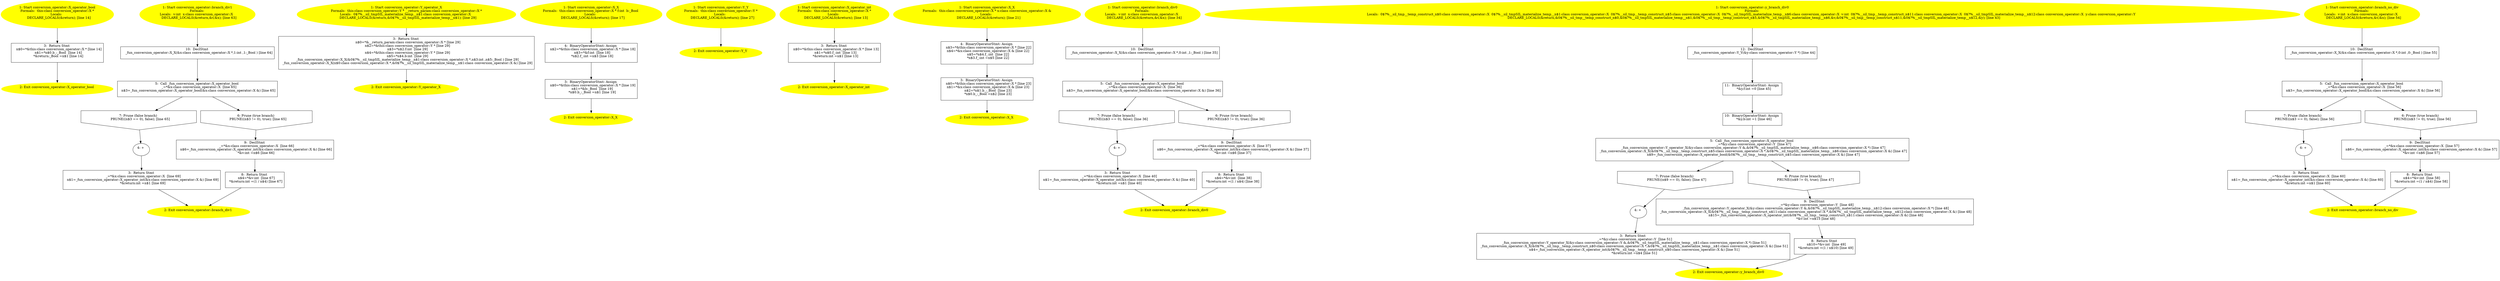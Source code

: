 /* @generated */
digraph iCFG {
"conversion_operator::X_operator_bool().00e540367bff1fbadaa13ac2454e80d7_3" [label="3:  Return Stmt \n   n$0=*&this:class conversion_operator::X * [line 14]\n  n$1=*n$0.b_:_Bool  [line 14]\n  *&return:_Bool =n$1 [line 14]\n " shape="box"]
	

	 "conversion_operator::X_operator_bool().00e540367bff1fbadaa13ac2454e80d7_3" -> "conversion_operator::X_operator_bool().00e540367bff1fbadaa13ac2454e80d7_2" ;
"conversion_operator::X_operator_bool().00e540367bff1fbadaa13ac2454e80d7_2" [label="2: Exit conversion_operator::X_operator_bool \n  " color=yellow style=filled]
	

"conversion_operator::X_operator_bool().00e540367bff1fbadaa13ac2454e80d7_1" [label="1: Start conversion_operator::X_operator_bool\nFormals:  this:class conversion_operator::X *\nLocals:  \n   DECLARE_LOCALS(&return); [line 14]\n " color=yellow style=filled]
	

	 "conversion_operator::X_operator_bool().00e540367bff1fbadaa13ac2454e80d7_1" -> "conversion_operator::X_operator_bool().00e540367bff1fbadaa13ac2454e80d7_3" ;
"conversion_operator::branch_div1{d41d8cd98f00b204e9800998ecf8427e_ZN19conversion_operator11branch_di.49bb4aa865fa63a218f0c61093e085ce_10" [label="10:  DeclStmt \n   _fun_conversion_operator::X_X(&x:class conversion_operator::X *,1:int ,1:_Bool ) [line 64]\n " shape="box"]
	

	 "conversion_operator::branch_div1{d41d8cd98f00b204e9800998ecf8427e_ZN19conversion_operator11branch_di.49bb4aa865fa63a218f0c61093e085ce_10" -> "conversion_operator::branch_div1{d41d8cd98f00b204e9800998ecf8427e_ZN19conversion_operator11branch_di.49bb4aa865fa63a218f0c61093e085ce_5" ;
"conversion_operator::branch_div1{d41d8cd98f00b204e9800998ecf8427e_ZN19conversion_operator11branch_di.49bb4aa865fa63a218f0c61093e085ce_9" [label="9:  DeclStmt \n   _=*&x:class conversion_operator::X  [line 66]\n  n$6=_fun_conversion_operator::X_operator_int(&x:class conversion_operator::X &) [line 66]\n  *&v:int =n$6 [line 66]\n " shape="box"]
	

	 "conversion_operator::branch_div1{d41d8cd98f00b204e9800998ecf8427e_ZN19conversion_operator11branch_di.49bb4aa865fa63a218f0c61093e085ce_9" -> "conversion_operator::branch_div1{d41d8cd98f00b204e9800998ecf8427e_ZN19conversion_operator11branch_di.49bb4aa865fa63a218f0c61093e085ce_8" ;
"conversion_operator::branch_div1{d41d8cd98f00b204e9800998ecf8427e_ZN19conversion_operator11branch_di.49bb4aa865fa63a218f0c61093e085ce_8" [label="8:  Return Stmt \n   n$4=*&v:int  [line 67]\n  *&return:int =(1 / n$4) [line 67]\n " shape="box"]
	

	 "conversion_operator::branch_div1{d41d8cd98f00b204e9800998ecf8427e_ZN19conversion_operator11branch_di.49bb4aa865fa63a218f0c61093e085ce_8" -> "conversion_operator::branch_div1{d41d8cd98f00b204e9800998ecf8427e_ZN19conversion_operator11branch_di.49bb4aa865fa63a218f0c61093e085ce_2" ;
"conversion_operator::branch_div1{d41d8cd98f00b204e9800998ecf8427e_ZN19conversion_operator11branch_di.49bb4aa865fa63a218f0c61093e085ce_7" [label="7: Prune (false branch) \n   PRUNE((n$3 == 0), false); [line 65]\n " shape="invhouse"]
	

	 "conversion_operator::branch_div1{d41d8cd98f00b204e9800998ecf8427e_ZN19conversion_operator11branch_di.49bb4aa865fa63a218f0c61093e085ce_7" -> "conversion_operator::branch_div1{d41d8cd98f00b204e9800998ecf8427e_ZN19conversion_operator11branch_di.49bb4aa865fa63a218f0c61093e085ce_4" ;
"conversion_operator::branch_div1{d41d8cd98f00b204e9800998ecf8427e_ZN19conversion_operator11branch_di.49bb4aa865fa63a218f0c61093e085ce_6" [label="6: Prune (true branch) \n   PRUNE((n$3 != 0), true); [line 65]\n " shape="invhouse"]
	

	 "conversion_operator::branch_div1{d41d8cd98f00b204e9800998ecf8427e_ZN19conversion_operator11branch_di.49bb4aa865fa63a218f0c61093e085ce_6" -> "conversion_operator::branch_div1{d41d8cd98f00b204e9800998ecf8427e_ZN19conversion_operator11branch_di.49bb4aa865fa63a218f0c61093e085ce_9" ;
"conversion_operator::branch_div1{d41d8cd98f00b204e9800998ecf8427e_ZN19conversion_operator11branch_di.49bb4aa865fa63a218f0c61093e085ce_5" [label="5:  Call _fun_conversion_operator::X_operator_bool \n   _=*&x:class conversion_operator::X  [line 65]\n  n$3=_fun_conversion_operator::X_operator_bool(&x:class conversion_operator::X &) [line 65]\n " shape="box"]
	

	 "conversion_operator::branch_div1{d41d8cd98f00b204e9800998ecf8427e_ZN19conversion_operator11branch_di.49bb4aa865fa63a218f0c61093e085ce_5" -> "conversion_operator::branch_div1{d41d8cd98f00b204e9800998ecf8427e_ZN19conversion_operator11branch_di.49bb4aa865fa63a218f0c61093e085ce_6" ;
	 "conversion_operator::branch_div1{d41d8cd98f00b204e9800998ecf8427e_ZN19conversion_operator11branch_di.49bb4aa865fa63a218f0c61093e085ce_5" -> "conversion_operator::branch_div1{d41d8cd98f00b204e9800998ecf8427e_ZN19conversion_operator11branch_di.49bb4aa865fa63a218f0c61093e085ce_7" ;
"conversion_operator::branch_div1{d41d8cd98f00b204e9800998ecf8427e_ZN19conversion_operator11branch_di.49bb4aa865fa63a218f0c61093e085ce_4" [label="4: + \n  " ]
	

	 "conversion_operator::branch_div1{d41d8cd98f00b204e9800998ecf8427e_ZN19conversion_operator11branch_di.49bb4aa865fa63a218f0c61093e085ce_4" -> "conversion_operator::branch_div1{d41d8cd98f00b204e9800998ecf8427e_ZN19conversion_operator11branch_di.49bb4aa865fa63a218f0c61093e085ce_3" ;
"conversion_operator::branch_div1{d41d8cd98f00b204e9800998ecf8427e_ZN19conversion_operator11branch_di.49bb4aa865fa63a218f0c61093e085ce_3" [label="3:  Return Stmt \n   _=*&x:class conversion_operator::X  [line 69]\n  n$1=_fun_conversion_operator::X_operator_int(&x:class conversion_operator::X &) [line 69]\n  *&return:int =n$1 [line 69]\n " shape="box"]
	

	 "conversion_operator::branch_div1{d41d8cd98f00b204e9800998ecf8427e_ZN19conversion_operator11branch_di.49bb4aa865fa63a218f0c61093e085ce_3" -> "conversion_operator::branch_div1{d41d8cd98f00b204e9800998ecf8427e_ZN19conversion_operator11branch_di.49bb4aa865fa63a218f0c61093e085ce_2" ;
"conversion_operator::branch_div1{d41d8cd98f00b204e9800998ecf8427e_ZN19conversion_operator11branch_di.49bb4aa865fa63a218f0c61093e085ce_2" [label="2: Exit conversion_operator::branch_div1 \n  " color=yellow style=filled]
	

"conversion_operator::branch_div1{d41d8cd98f00b204e9800998ecf8427e_ZN19conversion_operator11branch_di.49bb4aa865fa63a218f0c61093e085ce_1" [label="1: Start conversion_operator::branch_div1\nFormals: \nLocals:  v:int  x:class conversion_operator::X  \n   DECLARE_LOCALS(&return,&v,&x); [line 63]\n " color=yellow style=filled]
	

	 "conversion_operator::branch_div1{d41d8cd98f00b204e9800998ecf8427e_ZN19conversion_operator11branch_di.49bb4aa865fa63a218f0c61093e085ce_1" -> "conversion_operator::branch_div1{d41d8cd98f00b204e9800998ecf8427e_ZN19conversion_operator11branch_di.49bb4aa865fa63a218f0c61093e085ce_10" ;
"conversion_operator::Y_operator_X().40149ec18131e01f9ee1290714a1eb8a_3" [label="3:  Return Stmt \n   n$0=*&__return_param:class conversion_operator::X * [line 29]\n  n$2=*&this:class conversion_operator::Y * [line 29]\n  n$3=*n$2.f:int  [line 29]\n  n$4=*&this:class conversion_operator::Y * [line 29]\n  n$5=*n$4.b:int  [line 29]\n  _fun_conversion_operator::X_X(&0$?%__sil_tmpSIL_materialize_temp__n$1:class conversion_operator::X *,n$3:int ,n$5:_Bool ) [line 29]\n  _fun_conversion_operator::X_X(n$0:class conversion_operator::X *,&0$?%__sil_tmpSIL_materialize_temp__n$1:class conversion_operator::X &) [line 29]\n " shape="box"]
	

	 "conversion_operator::Y_operator_X().40149ec18131e01f9ee1290714a1eb8a_3" -> "conversion_operator::Y_operator_X().40149ec18131e01f9ee1290714a1eb8a_2" ;
"conversion_operator::Y_operator_X().40149ec18131e01f9ee1290714a1eb8a_2" [label="2: Exit conversion_operator::Y_operator_X \n  " color=yellow style=filled]
	

"conversion_operator::Y_operator_X().40149ec18131e01f9ee1290714a1eb8a_1" [label="1: Start conversion_operator::Y_operator_X\nFormals:  this:class conversion_operator::Y * __return_param:class conversion_operator::X *\nLocals:  0$?%__sil_tmpSIL_materialize_temp__n$1:class conversion_operator::X  \n   DECLARE_LOCALS(&return,&0$?%__sil_tmpSIL_materialize_temp__n$1); [line 29]\n " color=yellow style=filled]
	

	 "conversion_operator::Y_operator_X().40149ec18131e01f9ee1290714a1eb8a_1" -> "conversion_operator::Y_operator_X().40149ec18131e01f9ee1290714a1eb8a_3" ;
"conversion_operator::X_X{_ZN19conversion_operator1XC1Eib}.aec165e5824e20faf9037780940ace67_4" [label="4:  BinaryOperatorStmt: Assign \n   n$2=*&this:class conversion_operator::X * [line 18]\n  n$3=*&f:int  [line 18]\n  *n$2.f_:int =n$3 [line 18]\n " shape="box"]
	

	 "conversion_operator::X_X{_ZN19conversion_operator1XC1Eib}.aec165e5824e20faf9037780940ace67_4" -> "conversion_operator::X_X{_ZN19conversion_operator1XC1Eib}.aec165e5824e20faf9037780940ace67_3" ;
"conversion_operator::X_X{_ZN19conversion_operator1XC1Eib}.aec165e5824e20faf9037780940ace67_3" [label="3:  BinaryOperatorStmt: Assign \n   n$0=*&this:class conversion_operator::X * [line 19]\n  n$1=*&b:_Bool  [line 19]\n  *n$0.b_:_Bool =n$1 [line 19]\n " shape="box"]
	

	 "conversion_operator::X_X{_ZN19conversion_operator1XC1Eib}.aec165e5824e20faf9037780940ace67_3" -> "conversion_operator::X_X{_ZN19conversion_operator1XC1Eib}.aec165e5824e20faf9037780940ace67_2" ;
"conversion_operator::X_X{_ZN19conversion_operator1XC1Eib}.aec165e5824e20faf9037780940ace67_2" [label="2: Exit conversion_operator::X_X \n  " color=yellow style=filled]
	

"conversion_operator::X_X{_ZN19conversion_operator1XC1Eib}.aec165e5824e20faf9037780940ace67_1" [label="1: Start conversion_operator::X_X\nFormals:  this:class conversion_operator::X * f:int  b:_Bool \nLocals:  \n   DECLARE_LOCALS(&return); [line 17]\n " color=yellow style=filled]
	

	 "conversion_operator::X_X{_ZN19conversion_operator1XC1Eib}.aec165e5824e20faf9037780940ace67_1" -> "conversion_operator::X_X{_ZN19conversion_operator1XC1Eib}.aec165e5824e20faf9037780940ace67_4" ;
"conversion_operator::Y_Y{_ZN19conversion_operator1YC1Ev}.1f3cad4203d46e6505f777a349285227_2" [label="2: Exit conversion_operator::Y_Y \n  " color=yellow style=filled]
	

"conversion_operator::Y_Y{_ZN19conversion_operator1YC1Ev}.1f3cad4203d46e6505f777a349285227_1" [label="1: Start conversion_operator::Y_Y\nFormals:  this:class conversion_operator::Y *\nLocals:  \n   DECLARE_LOCALS(&return); [line 27]\n " color=yellow style=filled]
	

	 "conversion_operator::Y_Y{_ZN19conversion_operator1YC1Ev}.1f3cad4203d46e6505f777a349285227_1" -> "conversion_operator::Y_Y{_ZN19conversion_operator1YC1Ev}.1f3cad4203d46e6505f777a349285227_2" ;
"conversion_operator::X_operator_int().f7081daa0c82e83b0049729091530a89_3" [label="3:  Return Stmt \n   n$0=*&this:class conversion_operator::X * [line 13]\n  n$1=*n$0.f_:int  [line 13]\n  *&return:int =n$1 [line 13]\n " shape="box"]
	

	 "conversion_operator::X_operator_int().f7081daa0c82e83b0049729091530a89_3" -> "conversion_operator::X_operator_int().f7081daa0c82e83b0049729091530a89_2" ;
"conversion_operator::X_operator_int().f7081daa0c82e83b0049729091530a89_2" [label="2: Exit conversion_operator::X_operator_int \n  " color=yellow style=filled]
	

"conversion_operator::X_operator_int().f7081daa0c82e83b0049729091530a89_1" [label="1: Start conversion_operator::X_operator_int\nFormals:  this:class conversion_operator::X *\nLocals:  \n   DECLARE_LOCALS(&return); [line 13]\n " color=yellow style=filled]
	

	 "conversion_operator::X_operator_int().f7081daa0c82e83b0049729091530a89_1" -> "conversion_operator::X_operator_int().f7081daa0c82e83b0049729091530a89_3" ;
"conversion_operator::X_X{_ZN19conversion_operator1XC1ERKS0_}.fe390674b98626da24bd8250d67e0242_4" [label="4:  BinaryOperatorStmt: Assign \n   n$3=*&this:class conversion_operator::X * [line 22]\n  n$4=*&x:class conversion_operator::X & [line 22]\n  n$5=*n$4.f_:int  [line 22]\n  *n$3.f_:int =n$5 [line 22]\n " shape="box"]
	

	 "conversion_operator::X_X{_ZN19conversion_operator1XC1ERKS0_}.fe390674b98626da24bd8250d67e0242_4" -> "conversion_operator::X_X{_ZN19conversion_operator1XC1ERKS0_}.fe390674b98626da24bd8250d67e0242_3" ;
"conversion_operator::X_X{_ZN19conversion_operator1XC1ERKS0_}.fe390674b98626da24bd8250d67e0242_3" [label="3:  BinaryOperatorStmt: Assign \n   n$0=*&this:class conversion_operator::X * [line 23]\n  n$1=*&x:class conversion_operator::X & [line 23]\n  n$2=*n$1.b_:_Bool  [line 23]\n  *n$0.b_:_Bool =n$2 [line 23]\n " shape="box"]
	

	 "conversion_operator::X_X{_ZN19conversion_operator1XC1ERKS0_}.fe390674b98626da24bd8250d67e0242_3" -> "conversion_operator::X_X{_ZN19conversion_operator1XC1ERKS0_}.fe390674b98626da24bd8250d67e0242_2" ;
"conversion_operator::X_X{_ZN19conversion_operator1XC1ERKS0_}.fe390674b98626da24bd8250d67e0242_2" [label="2: Exit conversion_operator::X_X \n  " color=yellow style=filled]
	

"conversion_operator::X_X{_ZN19conversion_operator1XC1ERKS0_}.fe390674b98626da24bd8250d67e0242_1" [label="1: Start conversion_operator::X_X\nFormals:  this:class conversion_operator::X * x:class conversion_operator::X &\nLocals:  \n   DECLARE_LOCALS(&return); [line 21]\n " color=yellow style=filled]
	

	 "conversion_operator::X_X{_ZN19conversion_operator1XC1ERKS0_}.fe390674b98626da24bd8250d67e0242_1" -> "conversion_operator::X_X{_ZN19conversion_operator1XC1ERKS0_}.fe390674b98626da24bd8250d67e0242_4" ;
"conversion_operator::branch_div0{d41d8cd98f00b204e9800998ecf8427e_ZN19conversion_operator11branch_di.aa14f8ff40589026a7de7bcf7f056961_10" [label="10:  DeclStmt \n   _fun_conversion_operator::X_X(&x:class conversion_operator::X *,0:int ,1:_Bool ) [line 35]\n " shape="box"]
	

	 "conversion_operator::branch_div0{d41d8cd98f00b204e9800998ecf8427e_ZN19conversion_operator11branch_di.aa14f8ff40589026a7de7bcf7f056961_10" -> "conversion_operator::branch_div0{d41d8cd98f00b204e9800998ecf8427e_ZN19conversion_operator11branch_di.aa14f8ff40589026a7de7bcf7f056961_5" ;
"conversion_operator::branch_div0{d41d8cd98f00b204e9800998ecf8427e_ZN19conversion_operator11branch_di.aa14f8ff40589026a7de7bcf7f056961_9" [label="9:  DeclStmt \n   _=*&x:class conversion_operator::X  [line 37]\n  n$6=_fun_conversion_operator::X_operator_int(&x:class conversion_operator::X &) [line 37]\n  *&v:int =n$6 [line 37]\n " shape="box"]
	

	 "conversion_operator::branch_div0{d41d8cd98f00b204e9800998ecf8427e_ZN19conversion_operator11branch_di.aa14f8ff40589026a7de7bcf7f056961_9" -> "conversion_operator::branch_div0{d41d8cd98f00b204e9800998ecf8427e_ZN19conversion_operator11branch_di.aa14f8ff40589026a7de7bcf7f056961_8" ;
"conversion_operator::branch_div0{d41d8cd98f00b204e9800998ecf8427e_ZN19conversion_operator11branch_di.aa14f8ff40589026a7de7bcf7f056961_8" [label="8:  Return Stmt \n   n$4=*&v:int  [line 38]\n  *&return:int =(1 / n$4) [line 38]\n " shape="box"]
	

	 "conversion_operator::branch_div0{d41d8cd98f00b204e9800998ecf8427e_ZN19conversion_operator11branch_di.aa14f8ff40589026a7de7bcf7f056961_8" -> "conversion_operator::branch_div0{d41d8cd98f00b204e9800998ecf8427e_ZN19conversion_operator11branch_di.aa14f8ff40589026a7de7bcf7f056961_2" ;
"conversion_operator::branch_div0{d41d8cd98f00b204e9800998ecf8427e_ZN19conversion_operator11branch_di.aa14f8ff40589026a7de7bcf7f056961_7" [label="7: Prune (false branch) \n   PRUNE((n$3 == 0), false); [line 36]\n " shape="invhouse"]
	

	 "conversion_operator::branch_div0{d41d8cd98f00b204e9800998ecf8427e_ZN19conversion_operator11branch_di.aa14f8ff40589026a7de7bcf7f056961_7" -> "conversion_operator::branch_div0{d41d8cd98f00b204e9800998ecf8427e_ZN19conversion_operator11branch_di.aa14f8ff40589026a7de7bcf7f056961_4" ;
"conversion_operator::branch_div0{d41d8cd98f00b204e9800998ecf8427e_ZN19conversion_operator11branch_di.aa14f8ff40589026a7de7bcf7f056961_6" [label="6: Prune (true branch) \n   PRUNE((n$3 != 0), true); [line 36]\n " shape="invhouse"]
	

	 "conversion_operator::branch_div0{d41d8cd98f00b204e9800998ecf8427e_ZN19conversion_operator11branch_di.aa14f8ff40589026a7de7bcf7f056961_6" -> "conversion_operator::branch_div0{d41d8cd98f00b204e9800998ecf8427e_ZN19conversion_operator11branch_di.aa14f8ff40589026a7de7bcf7f056961_9" ;
"conversion_operator::branch_div0{d41d8cd98f00b204e9800998ecf8427e_ZN19conversion_operator11branch_di.aa14f8ff40589026a7de7bcf7f056961_5" [label="5:  Call _fun_conversion_operator::X_operator_bool \n   _=*&x:class conversion_operator::X  [line 36]\n  n$3=_fun_conversion_operator::X_operator_bool(&x:class conversion_operator::X &) [line 36]\n " shape="box"]
	

	 "conversion_operator::branch_div0{d41d8cd98f00b204e9800998ecf8427e_ZN19conversion_operator11branch_di.aa14f8ff40589026a7de7bcf7f056961_5" -> "conversion_operator::branch_div0{d41d8cd98f00b204e9800998ecf8427e_ZN19conversion_operator11branch_di.aa14f8ff40589026a7de7bcf7f056961_6" ;
	 "conversion_operator::branch_div0{d41d8cd98f00b204e9800998ecf8427e_ZN19conversion_operator11branch_di.aa14f8ff40589026a7de7bcf7f056961_5" -> "conversion_operator::branch_div0{d41d8cd98f00b204e9800998ecf8427e_ZN19conversion_operator11branch_di.aa14f8ff40589026a7de7bcf7f056961_7" ;
"conversion_operator::branch_div0{d41d8cd98f00b204e9800998ecf8427e_ZN19conversion_operator11branch_di.aa14f8ff40589026a7de7bcf7f056961_4" [label="4: + \n  " ]
	

	 "conversion_operator::branch_div0{d41d8cd98f00b204e9800998ecf8427e_ZN19conversion_operator11branch_di.aa14f8ff40589026a7de7bcf7f056961_4" -> "conversion_operator::branch_div0{d41d8cd98f00b204e9800998ecf8427e_ZN19conversion_operator11branch_di.aa14f8ff40589026a7de7bcf7f056961_3" ;
"conversion_operator::branch_div0{d41d8cd98f00b204e9800998ecf8427e_ZN19conversion_operator11branch_di.aa14f8ff40589026a7de7bcf7f056961_3" [label="3:  Return Stmt \n   _=*&x:class conversion_operator::X  [line 40]\n  n$1=_fun_conversion_operator::X_operator_int(&x:class conversion_operator::X &) [line 40]\n  *&return:int =n$1 [line 40]\n " shape="box"]
	

	 "conversion_operator::branch_div0{d41d8cd98f00b204e9800998ecf8427e_ZN19conversion_operator11branch_di.aa14f8ff40589026a7de7bcf7f056961_3" -> "conversion_operator::branch_div0{d41d8cd98f00b204e9800998ecf8427e_ZN19conversion_operator11branch_di.aa14f8ff40589026a7de7bcf7f056961_2" ;
"conversion_operator::branch_div0{d41d8cd98f00b204e9800998ecf8427e_ZN19conversion_operator11branch_di.aa14f8ff40589026a7de7bcf7f056961_2" [label="2: Exit conversion_operator::branch_div0 \n  " color=yellow style=filled]
	

"conversion_operator::branch_div0{d41d8cd98f00b204e9800998ecf8427e_ZN19conversion_operator11branch_di.aa14f8ff40589026a7de7bcf7f056961_1" [label="1: Start conversion_operator::branch_div0\nFormals: \nLocals:  v:int  x:class conversion_operator::X  \n   DECLARE_LOCALS(&return,&v,&x); [line 34]\n " color=yellow style=filled]
	

	 "conversion_operator::branch_div0{d41d8cd98f00b204e9800998ecf8427e_ZN19conversion_operator11branch_di.aa14f8ff40589026a7de7bcf7f056961_1" -> "conversion_operator::branch_div0{d41d8cd98f00b204e9800998ecf8427e_ZN19conversion_operator11branch_di.aa14f8ff40589026a7de7bcf7f056961_10" ;
"conversion_operator::y_branch_div0{d41d8cd98f00b204e9800998ecf8427e_ZN19conversion_operator13y_branc.7a76ee17fb27e50abb4de1e42987b12a_12" [label="12:  DeclStmt \n   _fun_conversion_operator::Y_Y(&y:class conversion_operator::Y *) [line 44]\n " shape="box"]
	

	 "conversion_operator::y_branch_div0{d41d8cd98f00b204e9800998ecf8427e_ZN19conversion_operator13y_branc.7a76ee17fb27e50abb4de1e42987b12a_12" -> "conversion_operator::y_branch_div0{d41d8cd98f00b204e9800998ecf8427e_ZN19conversion_operator13y_branc.7a76ee17fb27e50abb4de1e42987b12a_11" ;
"conversion_operator::y_branch_div0{d41d8cd98f00b204e9800998ecf8427e_ZN19conversion_operator13y_branc.7a76ee17fb27e50abb4de1e42987b12a_11" [label="11:  BinaryOperatorStmt: Assign \n   *&y.f:int =0 [line 45]\n " shape="box"]
	

	 "conversion_operator::y_branch_div0{d41d8cd98f00b204e9800998ecf8427e_ZN19conversion_operator13y_branc.7a76ee17fb27e50abb4de1e42987b12a_11" -> "conversion_operator::y_branch_div0{d41d8cd98f00b204e9800998ecf8427e_ZN19conversion_operator13y_branc.7a76ee17fb27e50abb4de1e42987b12a_10" ;
"conversion_operator::y_branch_div0{d41d8cd98f00b204e9800998ecf8427e_ZN19conversion_operator13y_branc.7a76ee17fb27e50abb4de1e42987b12a_10" [label="10:  BinaryOperatorStmt: Assign \n   *&y.b:int =1 [line 46]\n " shape="box"]
	

	 "conversion_operator::y_branch_div0{d41d8cd98f00b204e9800998ecf8427e_ZN19conversion_operator13y_branc.7a76ee17fb27e50abb4de1e42987b12a_10" -> "conversion_operator::y_branch_div0{d41d8cd98f00b204e9800998ecf8427e_ZN19conversion_operator13y_branc.7a76ee17fb27e50abb4de1e42987b12a_5" ;
"conversion_operator::y_branch_div0{d41d8cd98f00b204e9800998ecf8427e_ZN19conversion_operator13y_branc.7a76ee17fb27e50abb4de1e42987b12a_9" [label="9:  DeclStmt \n   _=*&y:class conversion_operator::Y  [line 48]\n  _fun_conversion_operator::Y_operator_X(&y:class conversion_operator::Y &,&0$?%__sil_tmpSIL_materialize_temp__n$12:class conversion_operator::X *) [line 48]\n  _fun_conversion_operator::X_X(&0$?%__sil_tmp__temp_construct_n$11:class conversion_operator::X *,&0$?%__sil_tmpSIL_materialize_temp__n$12:class conversion_operator::X &) [line 48]\n  n$15=_fun_conversion_operator::X_operator_int(&0$?%__sil_tmp__temp_construct_n$11:class conversion_operator::X &) [line 48]\n  *&v:int =n$15 [line 48]\n " shape="box"]
	

	 "conversion_operator::y_branch_div0{d41d8cd98f00b204e9800998ecf8427e_ZN19conversion_operator13y_branc.7a76ee17fb27e50abb4de1e42987b12a_9" -> "conversion_operator::y_branch_div0{d41d8cd98f00b204e9800998ecf8427e_ZN19conversion_operator13y_branc.7a76ee17fb27e50abb4de1e42987b12a_8" ;
"conversion_operator::y_branch_div0{d41d8cd98f00b204e9800998ecf8427e_ZN19conversion_operator13y_branc.7a76ee17fb27e50abb4de1e42987b12a_8" [label="8:  Return Stmt \n   n$10=*&v:int  [line 49]\n  *&return:int =(1 / n$10) [line 49]\n " shape="box"]
	

	 "conversion_operator::y_branch_div0{d41d8cd98f00b204e9800998ecf8427e_ZN19conversion_operator13y_branc.7a76ee17fb27e50abb4de1e42987b12a_8" -> "conversion_operator::y_branch_div0{d41d8cd98f00b204e9800998ecf8427e_ZN19conversion_operator13y_branc.7a76ee17fb27e50abb4de1e42987b12a_2" ;
"conversion_operator::y_branch_div0{d41d8cd98f00b204e9800998ecf8427e_ZN19conversion_operator13y_branc.7a76ee17fb27e50abb4de1e42987b12a_7" [label="7: Prune (false branch) \n   PRUNE((n$9 == 0), false); [line 47]\n " shape="invhouse"]
	

	 "conversion_operator::y_branch_div0{d41d8cd98f00b204e9800998ecf8427e_ZN19conversion_operator13y_branc.7a76ee17fb27e50abb4de1e42987b12a_7" -> "conversion_operator::y_branch_div0{d41d8cd98f00b204e9800998ecf8427e_ZN19conversion_operator13y_branc.7a76ee17fb27e50abb4de1e42987b12a_4" ;
"conversion_operator::y_branch_div0{d41d8cd98f00b204e9800998ecf8427e_ZN19conversion_operator13y_branc.7a76ee17fb27e50abb4de1e42987b12a_6" [label="6: Prune (true branch) \n   PRUNE((n$9 != 0), true); [line 47]\n " shape="invhouse"]
	

	 "conversion_operator::y_branch_div0{d41d8cd98f00b204e9800998ecf8427e_ZN19conversion_operator13y_branc.7a76ee17fb27e50abb4de1e42987b12a_6" -> "conversion_operator::y_branch_div0{d41d8cd98f00b204e9800998ecf8427e_ZN19conversion_operator13y_branc.7a76ee17fb27e50abb4de1e42987b12a_9" ;
"conversion_operator::y_branch_div0{d41d8cd98f00b204e9800998ecf8427e_ZN19conversion_operator13y_branc.7a76ee17fb27e50abb4de1e42987b12a_5" [label="5:  Call _fun_conversion_operator::X_operator_bool \n   _=*&y:class conversion_operator::Y  [line 47]\n  _fun_conversion_operator::Y_operator_X(&y:class conversion_operator::Y &,&0$?%__sil_tmpSIL_materialize_temp__n$6:class conversion_operator::X *) [line 47]\n  _fun_conversion_operator::X_X(&0$?%__sil_tmp__temp_construct_n$5:class conversion_operator::X *,&0$?%__sil_tmpSIL_materialize_temp__n$6:class conversion_operator::X &) [line 47]\n  n$9=_fun_conversion_operator::X_operator_bool(&0$?%__sil_tmp__temp_construct_n$5:class conversion_operator::X &) [line 47]\n " shape="box"]
	

	 "conversion_operator::y_branch_div0{d41d8cd98f00b204e9800998ecf8427e_ZN19conversion_operator13y_branc.7a76ee17fb27e50abb4de1e42987b12a_5" -> "conversion_operator::y_branch_div0{d41d8cd98f00b204e9800998ecf8427e_ZN19conversion_operator13y_branc.7a76ee17fb27e50abb4de1e42987b12a_6" ;
	 "conversion_operator::y_branch_div0{d41d8cd98f00b204e9800998ecf8427e_ZN19conversion_operator13y_branc.7a76ee17fb27e50abb4de1e42987b12a_5" -> "conversion_operator::y_branch_div0{d41d8cd98f00b204e9800998ecf8427e_ZN19conversion_operator13y_branc.7a76ee17fb27e50abb4de1e42987b12a_7" ;
"conversion_operator::y_branch_div0{d41d8cd98f00b204e9800998ecf8427e_ZN19conversion_operator13y_branc.7a76ee17fb27e50abb4de1e42987b12a_4" [label="4: + \n  " ]
	

	 "conversion_operator::y_branch_div0{d41d8cd98f00b204e9800998ecf8427e_ZN19conversion_operator13y_branc.7a76ee17fb27e50abb4de1e42987b12a_4" -> "conversion_operator::y_branch_div0{d41d8cd98f00b204e9800998ecf8427e_ZN19conversion_operator13y_branc.7a76ee17fb27e50abb4de1e42987b12a_3" ;
"conversion_operator::y_branch_div0{d41d8cd98f00b204e9800998ecf8427e_ZN19conversion_operator13y_branc.7a76ee17fb27e50abb4de1e42987b12a_3" [label="3:  Return Stmt \n   _=*&y:class conversion_operator::Y  [line 51]\n  _fun_conversion_operator::Y_operator_X(&y:class conversion_operator::Y &,&0$?%__sil_tmpSIL_materialize_temp__n$1:class conversion_operator::X *) [line 51]\n  _fun_conversion_operator::X_X(&0$?%__sil_tmp__temp_construct_n$0:class conversion_operator::X *,&0$?%__sil_tmpSIL_materialize_temp__n$1:class conversion_operator::X &) [line 51]\n  n$4=_fun_conversion_operator::X_operator_int(&0$?%__sil_tmp__temp_construct_n$0:class conversion_operator::X &) [line 51]\n  *&return:int =n$4 [line 51]\n " shape="box"]
	

	 "conversion_operator::y_branch_div0{d41d8cd98f00b204e9800998ecf8427e_ZN19conversion_operator13y_branc.7a76ee17fb27e50abb4de1e42987b12a_3" -> "conversion_operator::y_branch_div0{d41d8cd98f00b204e9800998ecf8427e_ZN19conversion_operator13y_branc.7a76ee17fb27e50abb4de1e42987b12a_2" ;
"conversion_operator::y_branch_div0{d41d8cd98f00b204e9800998ecf8427e_ZN19conversion_operator13y_branc.7a76ee17fb27e50abb4de1e42987b12a_2" [label="2: Exit conversion_operator::y_branch_div0 \n  " color=yellow style=filled]
	

"conversion_operator::y_branch_div0{d41d8cd98f00b204e9800998ecf8427e_ZN19conversion_operator13y_branc.7a76ee17fb27e50abb4de1e42987b12a_1" [label="1: Start conversion_operator::y_branch_div0\nFormals: \nLocals:  0$?%__sil_tmp__temp_construct_n$0:class conversion_operator::X  0$?%__sil_tmpSIL_materialize_temp__n$1:class conversion_operator::X  0$?%__sil_tmp__temp_construct_n$5:class conversion_operator::X  0$?%__sil_tmpSIL_materialize_temp__n$6:class conversion_operator::X  v:int  0$?%__sil_tmp__temp_construct_n$11:class conversion_operator::X  0$?%__sil_tmpSIL_materialize_temp__n$12:class conversion_operator::X  y:class conversion_operator::Y  \n   DECLARE_LOCALS(&return,&0$?%__sil_tmp__temp_construct_n$0,&0$?%__sil_tmpSIL_materialize_temp__n$1,&0$?%__sil_tmp__temp_construct_n$5,&0$?%__sil_tmpSIL_materialize_temp__n$6,&v,&0$?%__sil_tmp__temp_construct_n$11,&0$?%__sil_tmpSIL_materialize_temp__n$12,&y); [line 43]\n " color=yellow style=filled]
	

	 "conversion_operator::y_branch_div0{d41d8cd98f00b204e9800998ecf8427e_ZN19conversion_operator13y_branc.7a76ee17fb27e50abb4de1e42987b12a_1" -> "conversion_operator::y_branch_div0{d41d8cd98f00b204e9800998ecf8427e_ZN19conversion_operator13y_branc.7a76ee17fb27e50abb4de1e42987b12a_12" ;
"conversion_operator::branch_no_div{d41d8cd98f00b204e9800998ecf8427e_ZN19conversion_operator13branch_.3ae06ed300032a64309733e89d1480e2_10" [label="10:  DeclStmt \n   _fun_conversion_operator::X_X(&x:class conversion_operator::X *,0:int ,0:_Bool ) [line 55]\n " shape="box"]
	

	 "conversion_operator::branch_no_div{d41d8cd98f00b204e9800998ecf8427e_ZN19conversion_operator13branch_.3ae06ed300032a64309733e89d1480e2_10" -> "conversion_operator::branch_no_div{d41d8cd98f00b204e9800998ecf8427e_ZN19conversion_operator13branch_.3ae06ed300032a64309733e89d1480e2_5" ;
"conversion_operator::branch_no_div{d41d8cd98f00b204e9800998ecf8427e_ZN19conversion_operator13branch_.3ae06ed300032a64309733e89d1480e2_9" [label="9:  DeclStmt \n   _=*&x:class conversion_operator::X  [line 57]\n  n$6=_fun_conversion_operator::X_operator_int(&x:class conversion_operator::X &) [line 57]\n  *&v:int =n$6 [line 57]\n " shape="box"]
	

	 "conversion_operator::branch_no_div{d41d8cd98f00b204e9800998ecf8427e_ZN19conversion_operator13branch_.3ae06ed300032a64309733e89d1480e2_9" -> "conversion_operator::branch_no_div{d41d8cd98f00b204e9800998ecf8427e_ZN19conversion_operator13branch_.3ae06ed300032a64309733e89d1480e2_8" ;
"conversion_operator::branch_no_div{d41d8cd98f00b204e9800998ecf8427e_ZN19conversion_operator13branch_.3ae06ed300032a64309733e89d1480e2_8" [label="8:  Return Stmt \n   n$4=*&v:int  [line 58]\n  *&return:int =(1 / n$4) [line 58]\n " shape="box"]
	

	 "conversion_operator::branch_no_div{d41d8cd98f00b204e9800998ecf8427e_ZN19conversion_operator13branch_.3ae06ed300032a64309733e89d1480e2_8" -> "conversion_operator::branch_no_div{d41d8cd98f00b204e9800998ecf8427e_ZN19conversion_operator13branch_.3ae06ed300032a64309733e89d1480e2_2" ;
"conversion_operator::branch_no_div{d41d8cd98f00b204e9800998ecf8427e_ZN19conversion_operator13branch_.3ae06ed300032a64309733e89d1480e2_7" [label="7: Prune (false branch) \n   PRUNE((n$3 == 0), false); [line 56]\n " shape="invhouse"]
	

	 "conversion_operator::branch_no_div{d41d8cd98f00b204e9800998ecf8427e_ZN19conversion_operator13branch_.3ae06ed300032a64309733e89d1480e2_7" -> "conversion_operator::branch_no_div{d41d8cd98f00b204e9800998ecf8427e_ZN19conversion_operator13branch_.3ae06ed300032a64309733e89d1480e2_4" ;
"conversion_operator::branch_no_div{d41d8cd98f00b204e9800998ecf8427e_ZN19conversion_operator13branch_.3ae06ed300032a64309733e89d1480e2_6" [label="6: Prune (true branch) \n   PRUNE((n$3 != 0), true); [line 56]\n " shape="invhouse"]
	

	 "conversion_operator::branch_no_div{d41d8cd98f00b204e9800998ecf8427e_ZN19conversion_operator13branch_.3ae06ed300032a64309733e89d1480e2_6" -> "conversion_operator::branch_no_div{d41d8cd98f00b204e9800998ecf8427e_ZN19conversion_operator13branch_.3ae06ed300032a64309733e89d1480e2_9" ;
"conversion_operator::branch_no_div{d41d8cd98f00b204e9800998ecf8427e_ZN19conversion_operator13branch_.3ae06ed300032a64309733e89d1480e2_5" [label="5:  Call _fun_conversion_operator::X_operator_bool \n   _=*&x:class conversion_operator::X  [line 56]\n  n$3=_fun_conversion_operator::X_operator_bool(&x:class conversion_operator::X &) [line 56]\n " shape="box"]
	

	 "conversion_operator::branch_no_div{d41d8cd98f00b204e9800998ecf8427e_ZN19conversion_operator13branch_.3ae06ed300032a64309733e89d1480e2_5" -> "conversion_operator::branch_no_div{d41d8cd98f00b204e9800998ecf8427e_ZN19conversion_operator13branch_.3ae06ed300032a64309733e89d1480e2_6" ;
	 "conversion_operator::branch_no_div{d41d8cd98f00b204e9800998ecf8427e_ZN19conversion_operator13branch_.3ae06ed300032a64309733e89d1480e2_5" -> "conversion_operator::branch_no_div{d41d8cd98f00b204e9800998ecf8427e_ZN19conversion_operator13branch_.3ae06ed300032a64309733e89d1480e2_7" ;
"conversion_operator::branch_no_div{d41d8cd98f00b204e9800998ecf8427e_ZN19conversion_operator13branch_.3ae06ed300032a64309733e89d1480e2_4" [label="4: + \n  " ]
	

	 "conversion_operator::branch_no_div{d41d8cd98f00b204e9800998ecf8427e_ZN19conversion_operator13branch_.3ae06ed300032a64309733e89d1480e2_4" -> "conversion_operator::branch_no_div{d41d8cd98f00b204e9800998ecf8427e_ZN19conversion_operator13branch_.3ae06ed300032a64309733e89d1480e2_3" ;
"conversion_operator::branch_no_div{d41d8cd98f00b204e9800998ecf8427e_ZN19conversion_operator13branch_.3ae06ed300032a64309733e89d1480e2_3" [label="3:  Return Stmt \n   _=*&x:class conversion_operator::X  [line 60]\n  n$1=_fun_conversion_operator::X_operator_int(&x:class conversion_operator::X &) [line 60]\n  *&return:int =n$1 [line 60]\n " shape="box"]
	

	 "conversion_operator::branch_no_div{d41d8cd98f00b204e9800998ecf8427e_ZN19conversion_operator13branch_.3ae06ed300032a64309733e89d1480e2_3" -> "conversion_operator::branch_no_div{d41d8cd98f00b204e9800998ecf8427e_ZN19conversion_operator13branch_.3ae06ed300032a64309733e89d1480e2_2" ;
"conversion_operator::branch_no_div{d41d8cd98f00b204e9800998ecf8427e_ZN19conversion_operator13branch_.3ae06ed300032a64309733e89d1480e2_2" [label="2: Exit conversion_operator::branch_no_div \n  " color=yellow style=filled]
	

"conversion_operator::branch_no_div{d41d8cd98f00b204e9800998ecf8427e_ZN19conversion_operator13branch_.3ae06ed300032a64309733e89d1480e2_1" [label="1: Start conversion_operator::branch_no_div\nFormals: \nLocals:  v:int  x:class conversion_operator::X  \n   DECLARE_LOCALS(&return,&v,&x); [line 54]\n " color=yellow style=filled]
	

	 "conversion_operator::branch_no_div{d41d8cd98f00b204e9800998ecf8427e_ZN19conversion_operator13branch_.3ae06ed300032a64309733e89d1480e2_1" -> "conversion_operator::branch_no_div{d41d8cd98f00b204e9800998ecf8427e_ZN19conversion_operator13branch_.3ae06ed300032a64309733e89d1480e2_10" ;
}
